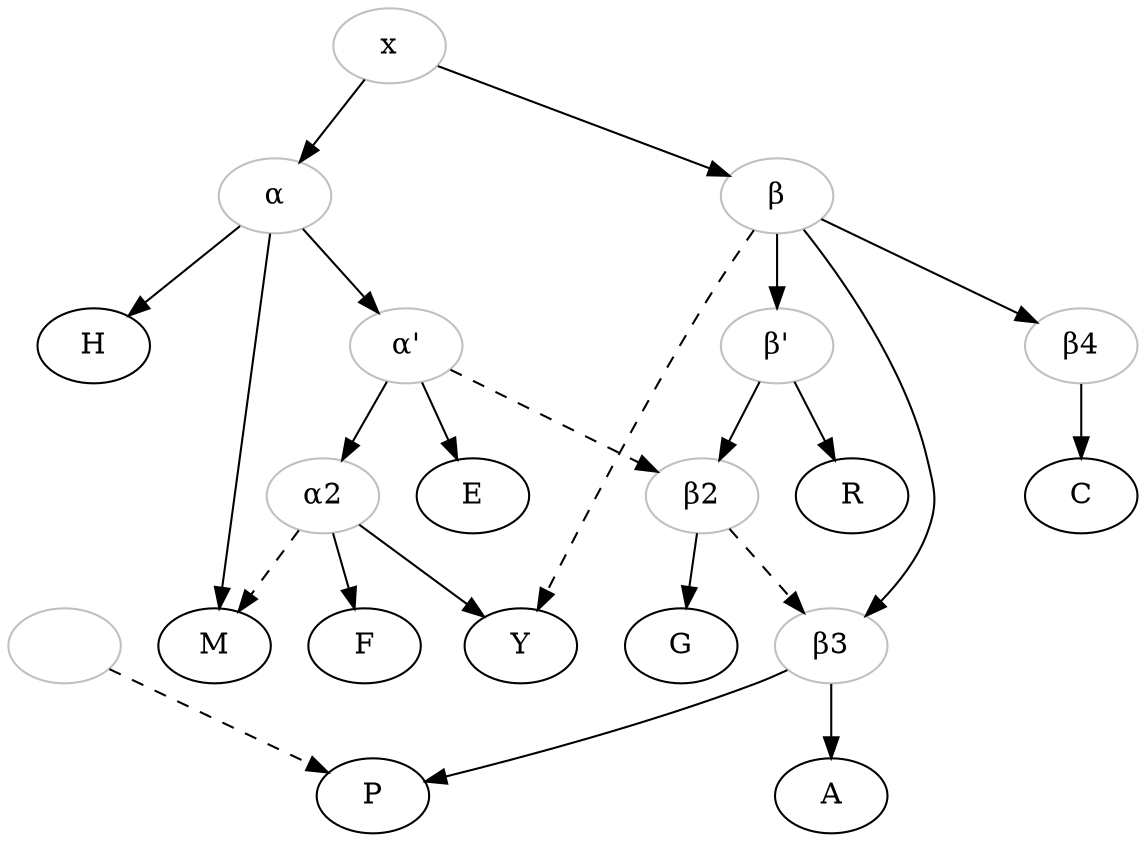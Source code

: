 digraph {
1[label="", color="grey"];
alpha[label="α", color="grey"];
alphaprime[label="α'", color="grey"];
alpha2[label="α2"color="grey"];
beta[label="β", color="grey"];
betaprime[label="β'", color="grey"];
beta2[label="β2"color="grey"];
beta3[label="β3"color="grey"];
beta4[label="β4"color="grey"];
x[color="grey"];
x->alpha;
alpha->H;
alpha->M;
alpha->alphaprime;
alphaprime->alpha2;
alpha2->M[style=dashed];
alpha2->F;
alpha2->Y;
alphaprime->E;
alphaprime->beta2[style=dashed];
x->beta;
beta->Y[style=dashed];
beta->beta4;
beta4->C;
beta->beta3;
beta3->A;
beta3->P;
beta->betaprime;
betaprime->beta2;
beta2->beta3[style=dashed];
beta2->G;
betaprime->R;
1->P[style=dashed];
}
